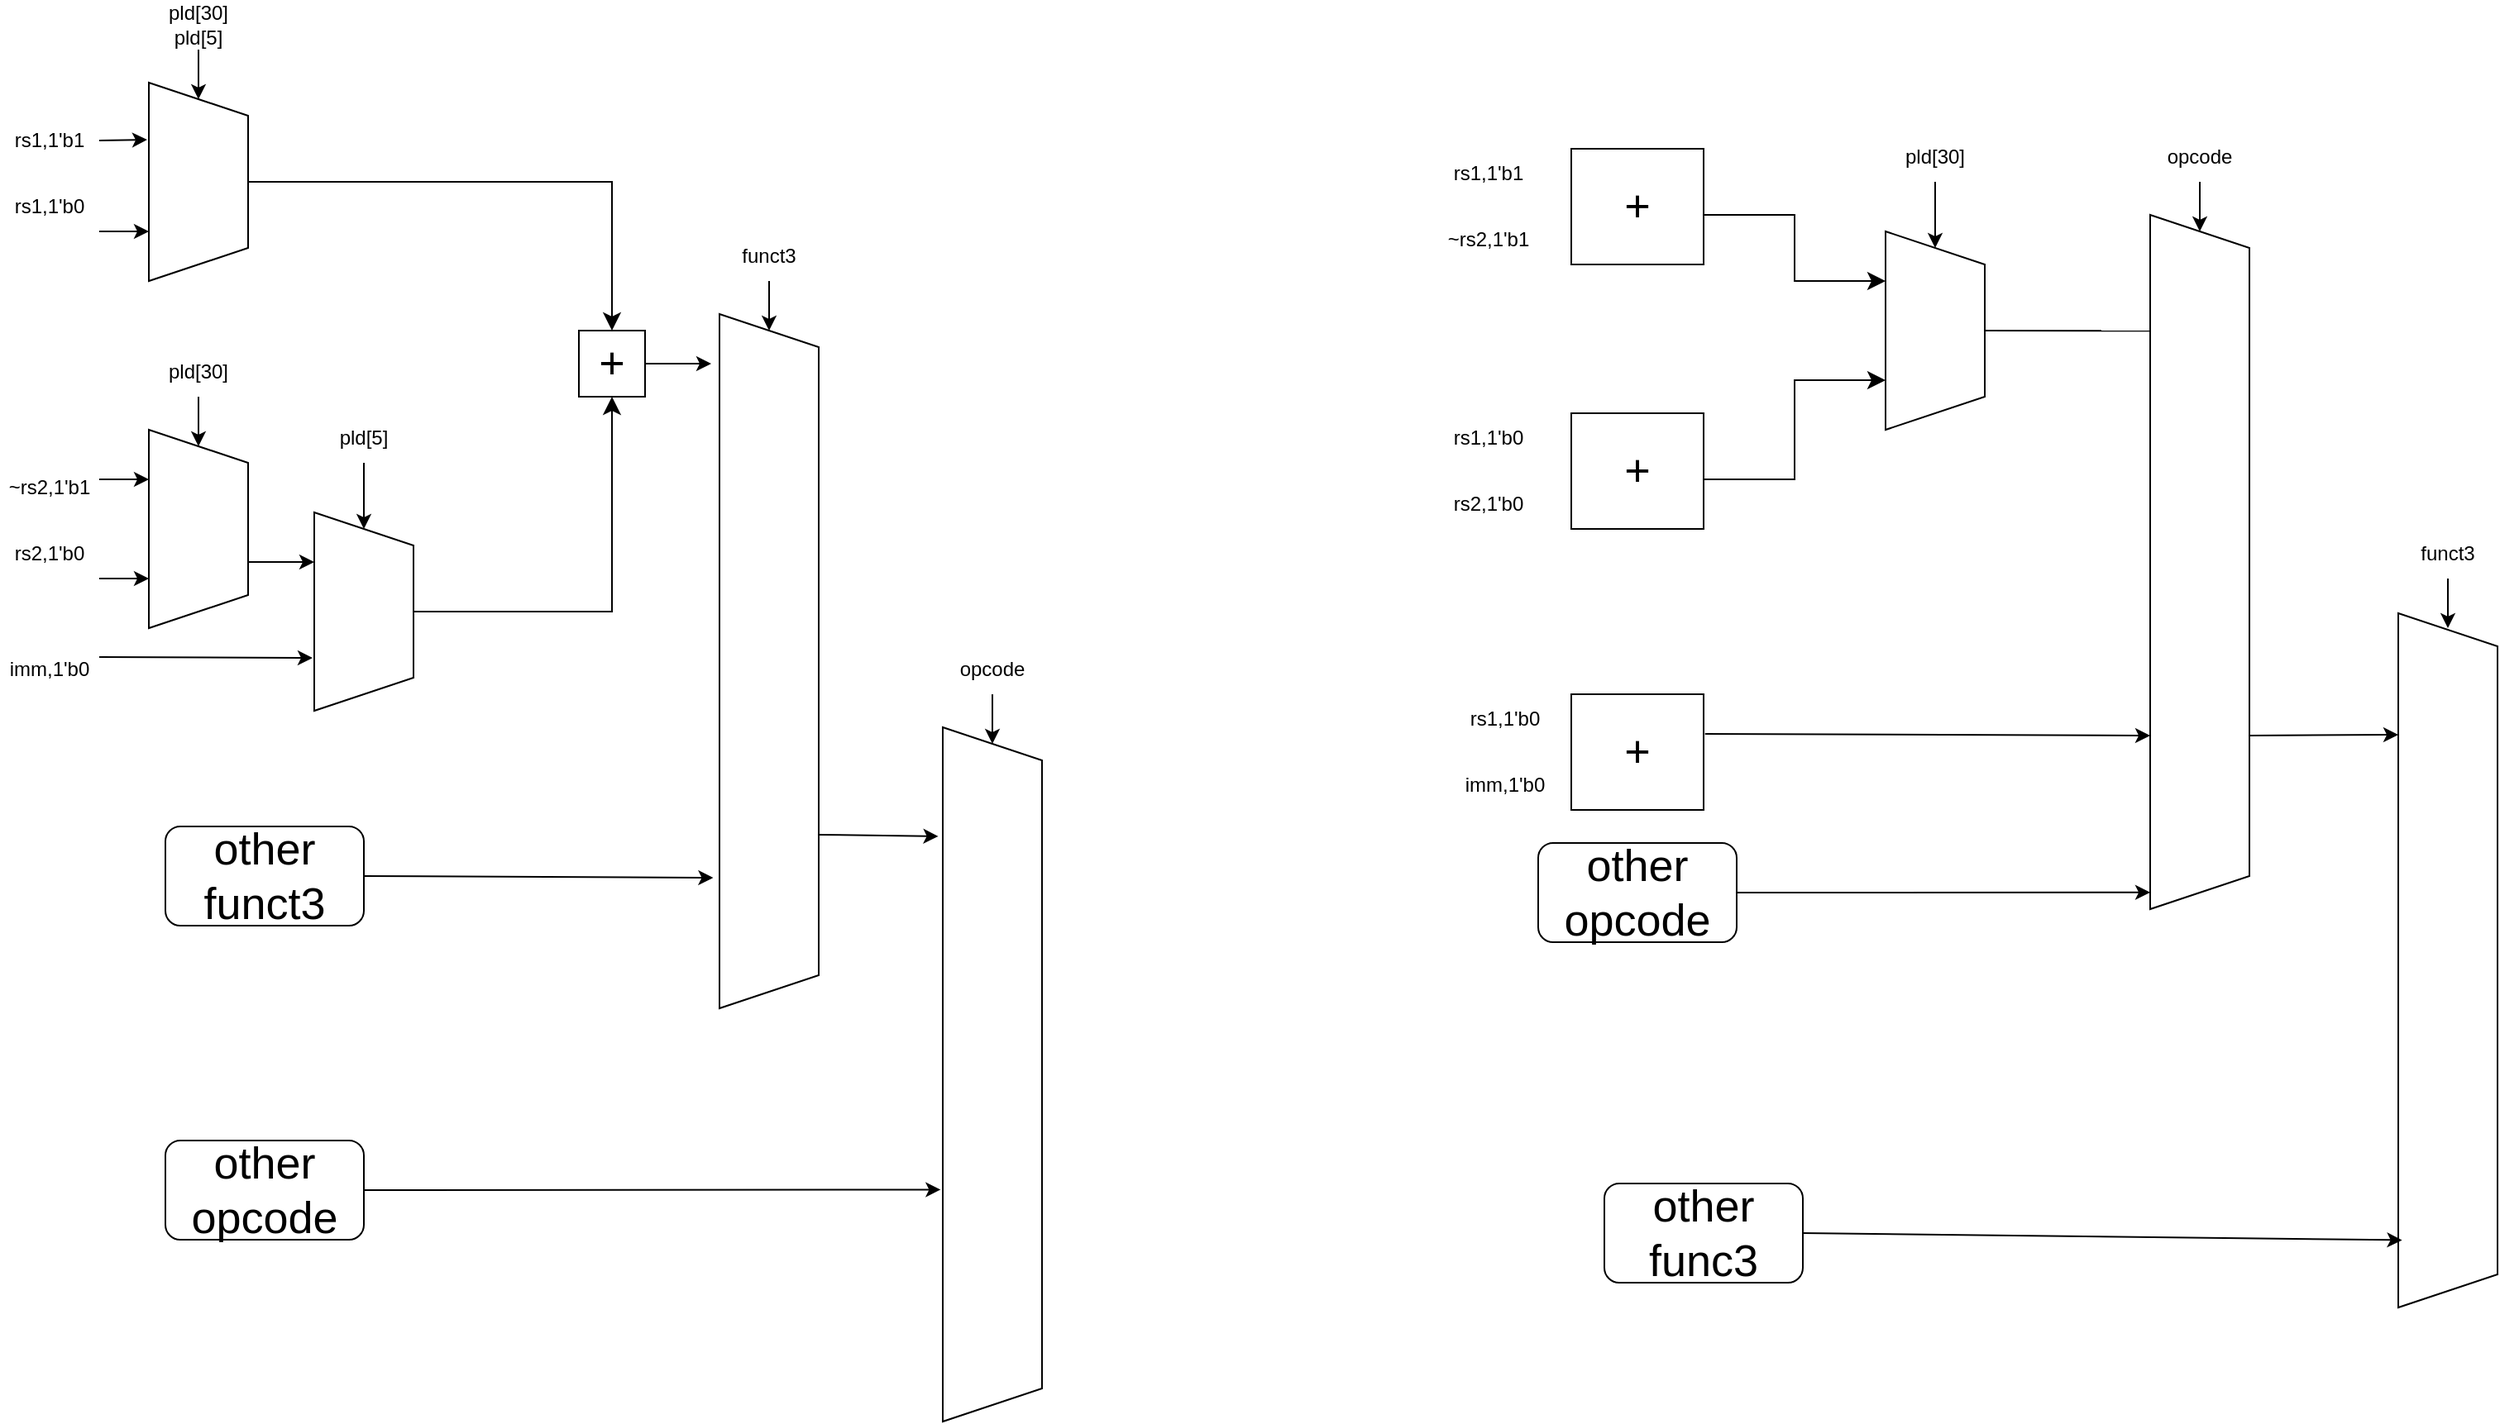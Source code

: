 <mxfile>
    <diagram id="XTKtFpx4i2okd6WSvJAe" name="alu_addsub">
        <mxGraphModel dx="425" dy="597" grid="1" gridSize="10" guides="1" tooltips="1" connect="1" arrows="1" fold="1" page="1" pageScale="1" pageWidth="827" pageHeight="1169" math="0" shadow="0">
            <root>
                <mxCell id="0"/>
                <mxCell id="1" parent="0"/>
                <mxCell id="oOCuN6OxVwBM7o2_ogRE-5" style="edgeStyle=none;html=1;exitX=1;exitY=0.5;exitDx=0;exitDy=0;entryX=0.288;entryY=1.017;entryDx=0;entryDy=0;entryPerimeter=0;" parent="1" source="_huagdgDnQkTBqmYhUOn-2" target="oOCuN6OxVwBM7o2_ogRE-2" edge="1">
                    <mxGeometry relative="1" as="geometry"/>
                </mxCell>
                <mxCell id="_huagdgDnQkTBqmYhUOn-2" value="rs1,1'b1" style="text;strokeColor=none;align=center;fillColor=none;html=1;verticalAlign=middle;whiteSpace=wrap;rounded=0;" parent="1" vertex="1">
                    <mxGeometry x="10" y="80" width="60" height="30" as="geometry"/>
                </mxCell>
                <mxCell id="oOCuN6OxVwBM7o2_ogRE-6" style="edgeStyle=none;html=1;exitX=1;exitY=1;exitDx=0;exitDy=0;entryX=0.75;entryY=1;entryDx=0;entryDy=0;" parent="1" source="oOCuN6OxVwBM7o2_ogRE-1" target="oOCuN6OxVwBM7o2_ogRE-2" edge="1">
                    <mxGeometry relative="1" as="geometry"/>
                </mxCell>
                <mxCell id="oOCuN6OxVwBM7o2_ogRE-1" value="rs1,1'b0" style="text;strokeColor=none;align=center;fillColor=none;html=1;verticalAlign=middle;whiteSpace=wrap;rounded=0;" parent="1" vertex="1">
                    <mxGeometry x="10" y="120" width="60" height="30" as="geometry"/>
                </mxCell>
                <mxCell id="oOCuN6OxVwBM7o2_ogRE-2" value="" style="shape=trapezoid;perimeter=trapezoidPerimeter;whiteSpace=wrap;html=1;fixedSize=1;rotation=90;" parent="1" vertex="1">
                    <mxGeometry x="70" y="90" width="120" height="60" as="geometry"/>
                </mxCell>
                <mxCell id="oOCuN6OxVwBM7o2_ogRE-7" style="edgeStyle=none;html=1;exitX=0.5;exitY=1;exitDx=0;exitDy=0;entryX=0;entryY=0.5;entryDx=0;entryDy=0;" parent="1" source="oOCuN6OxVwBM7o2_ogRE-3" target="oOCuN6OxVwBM7o2_ogRE-2" edge="1">
                    <mxGeometry relative="1" as="geometry"/>
                </mxCell>
                <mxCell id="oOCuN6OxVwBM7o2_ogRE-3" value="pld[30] pld[5]" style="text;strokeColor=none;align=center;fillColor=none;html=1;verticalAlign=middle;whiteSpace=wrap;rounded=0;" parent="1" vertex="1">
                    <mxGeometry x="100" y="10" width="60" height="30" as="geometry"/>
                </mxCell>
                <mxCell id="oOCuN6OxVwBM7o2_ogRE-8" style="edgeStyle=none;html=1;exitX=1;exitY=0.333;exitDx=0;exitDy=0;entryX=0.25;entryY=1;entryDx=0;entryDy=0;exitPerimeter=0;" parent="1" source="oOCuN6OxVwBM7o2_ogRE-9" target="oOCuN6OxVwBM7o2_ogRE-12" edge="1">
                    <mxGeometry relative="1" as="geometry"/>
                </mxCell>
                <mxCell id="oOCuN6OxVwBM7o2_ogRE-9" value="~rs2,1'b1" style="text;strokeColor=none;align=center;fillColor=none;html=1;verticalAlign=middle;whiteSpace=wrap;rounded=0;" parent="1" vertex="1">
                    <mxGeometry x="10" y="290" width="60" height="30" as="geometry"/>
                </mxCell>
                <mxCell id="oOCuN6OxVwBM7o2_ogRE-10" style="edgeStyle=none;html=1;exitX=1;exitY=1;exitDx=0;exitDy=0;entryX=0.75;entryY=1;entryDx=0;entryDy=0;" parent="1" source="oOCuN6OxVwBM7o2_ogRE-11" target="oOCuN6OxVwBM7o2_ogRE-12" edge="1">
                    <mxGeometry relative="1" as="geometry"/>
                </mxCell>
                <mxCell id="oOCuN6OxVwBM7o2_ogRE-11" value="rs2,1'b0" style="text;strokeColor=none;align=center;fillColor=none;html=1;verticalAlign=middle;whiteSpace=wrap;rounded=0;" parent="1" vertex="1">
                    <mxGeometry x="10" y="330" width="60" height="30" as="geometry"/>
                </mxCell>
                <mxCell id="oOCuN6OxVwBM7o2_ogRE-18" style="edgeStyle=none;html=1;exitX=0.667;exitY=0;exitDx=0;exitDy=0;entryX=0.25;entryY=1;entryDx=0;entryDy=0;exitPerimeter=0;" parent="1" source="oOCuN6OxVwBM7o2_ogRE-12" target="oOCuN6OxVwBM7o2_ogRE-15" edge="1">
                    <mxGeometry relative="1" as="geometry"/>
                </mxCell>
                <mxCell id="oOCuN6OxVwBM7o2_ogRE-12" value="" style="shape=trapezoid;perimeter=trapezoidPerimeter;whiteSpace=wrap;html=1;fixedSize=1;rotation=90;" parent="1" vertex="1">
                    <mxGeometry x="70" y="300" width="120" height="60" as="geometry"/>
                </mxCell>
                <mxCell id="oOCuN6OxVwBM7o2_ogRE-13" style="edgeStyle=none;html=1;exitX=0.5;exitY=1;exitDx=0;exitDy=0;entryX=0;entryY=0.5;entryDx=0;entryDy=0;" parent="1" source="oOCuN6OxVwBM7o2_ogRE-14" target="oOCuN6OxVwBM7o2_ogRE-12" edge="1">
                    <mxGeometry relative="1" as="geometry"/>
                </mxCell>
                <mxCell id="oOCuN6OxVwBM7o2_ogRE-14" value="pld[30]" style="text;strokeColor=none;align=center;fillColor=none;html=1;verticalAlign=middle;whiteSpace=wrap;rounded=0;" parent="1" vertex="1">
                    <mxGeometry x="100" y="220" width="60" height="30" as="geometry"/>
                </mxCell>
                <mxCell id="oOCuN6OxVwBM7o2_ogRE-15" value="" style="shape=trapezoid;perimeter=trapezoidPerimeter;whiteSpace=wrap;html=1;fixedSize=1;rotation=90;" parent="1" vertex="1">
                    <mxGeometry x="170" y="350" width="120" height="60" as="geometry"/>
                </mxCell>
                <mxCell id="oOCuN6OxVwBM7o2_ogRE-17" style="edgeStyle=none;html=1;exitX=1;exitY=0.25;exitDx=0;exitDy=0;" parent="1" source="oOCuN6OxVwBM7o2_ogRE-16" edge="1">
                    <mxGeometry relative="1" as="geometry">
                        <mxPoint x="199" y="408" as="targetPoint"/>
                    </mxGeometry>
                </mxCell>
                <mxCell id="oOCuN6OxVwBM7o2_ogRE-16" value="imm,1'b0" style="text;strokeColor=none;align=center;fillColor=none;html=1;verticalAlign=middle;whiteSpace=wrap;rounded=0;" parent="1" vertex="1">
                    <mxGeometry x="10" y="400" width="60" height="30" as="geometry"/>
                </mxCell>
                <mxCell id="oOCuN6OxVwBM7o2_ogRE-70" style="edgeStyle=none;html=1;exitX=1;exitY=0.5;exitDx=0;exitDy=0;fontSize=27;" parent="1" source="oOCuN6OxVwBM7o2_ogRE-19" edge="1">
                    <mxGeometry relative="1" as="geometry">
                        <mxPoint x="440" y="230" as="targetPoint"/>
                    </mxGeometry>
                </mxCell>
                <mxCell id="oOCuN6OxVwBM7o2_ogRE-19" value="+" style="rounded=0;whiteSpace=wrap;html=1;fontSize=27;" parent="1" vertex="1">
                    <mxGeometry x="360" y="210" width="40" height="40" as="geometry"/>
                </mxCell>
                <mxCell id="oOCuN6OxVwBM7o2_ogRE-25" value="" style="edgeStyle=segmentEdgeStyle;endArrow=classic;html=1;curved=0;rounded=0;endSize=8;startSize=8;fontSize=27;entryX=0.5;entryY=1;entryDx=0;entryDy=0;" parent="1" target="oOCuN6OxVwBM7o2_ogRE-19" edge="1">
                    <mxGeometry width="50" height="50" relative="1" as="geometry">
                        <mxPoint x="260" y="380" as="sourcePoint"/>
                        <mxPoint x="310" y="330" as="targetPoint"/>
                        <Array as="points">
                            <mxPoint x="380" y="380"/>
                        </Array>
                    </mxGeometry>
                </mxCell>
                <mxCell id="oOCuN6OxVwBM7o2_ogRE-26" value="" style="edgeStyle=segmentEdgeStyle;endArrow=classic;html=1;curved=0;rounded=0;endSize=8;startSize=8;fontSize=27;entryX=0.5;entryY=0;entryDx=0;entryDy=0;" parent="1" target="oOCuN6OxVwBM7o2_ogRE-19" edge="1">
                    <mxGeometry width="50" height="50" relative="1" as="geometry">
                        <mxPoint x="160" y="120" as="sourcePoint"/>
                        <mxPoint x="210" y="70" as="targetPoint"/>
                        <Array as="points">
                            <mxPoint x="380" y="120"/>
                        </Array>
                    </mxGeometry>
                </mxCell>
                <mxCell id="oOCuN6OxVwBM7o2_ogRE-76" style="edgeStyle=none;html=1;exitX=0.75;exitY=0;exitDx=0;exitDy=0;entryX=0.157;entryY=1.045;entryDx=0;entryDy=0;entryPerimeter=0;fontSize=27;" parent="1" source="oOCuN6OxVwBM7o2_ogRE-27" target="oOCuN6OxVwBM7o2_ogRE-73" edge="1">
                    <mxGeometry relative="1" as="geometry"/>
                </mxCell>
                <mxCell id="oOCuN6OxVwBM7o2_ogRE-27" value="" style="shape=trapezoid;perimeter=trapezoidPerimeter;whiteSpace=wrap;html=1;fixedSize=1;rotation=90;" parent="1" vertex="1">
                    <mxGeometry x="265" y="380" width="420" height="60" as="geometry"/>
                </mxCell>
                <mxCell id="oOCuN6OxVwBM7o2_ogRE-29" style="edgeStyle=none;html=1;exitX=0.5;exitY=1;exitDx=0;exitDy=0;entryX=0;entryY=0.5;entryDx=0;entryDy=0;fontSize=27;" parent="1" source="oOCuN6OxVwBM7o2_ogRE-28" target="oOCuN6OxVwBM7o2_ogRE-15" edge="1">
                    <mxGeometry relative="1" as="geometry"/>
                </mxCell>
                <mxCell id="oOCuN6OxVwBM7o2_ogRE-28" value="pld[5]" style="text;strokeColor=none;align=center;fillColor=none;html=1;verticalAlign=middle;whiteSpace=wrap;rounded=0;" parent="1" vertex="1">
                    <mxGeometry x="200" y="260" width="60" height="30" as="geometry"/>
                </mxCell>
                <mxCell id="oOCuN6OxVwBM7o2_ogRE-53" value="+" style="rounded=0;whiteSpace=wrap;html=1;fontSize=27;" parent="1" vertex="1">
                    <mxGeometry x="960" y="100" width="80" height="70" as="geometry"/>
                </mxCell>
                <mxCell id="oOCuN6OxVwBM7o2_ogRE-54" value="+" style="rounded=0;whiteSpace=wrap;html=1;fontSize=27;" parent="1" vertex="1">
                    <mxGeometry x="960" y="260" width="80" height="70" as="geometry"/>
                </mxCell>
                <mxCell id="oOCuN6OxVwBM7o2_ogRE-55" value="rs1,1'b1" style="text;strokeColor=none;align=center;fillColor=none;html=1;verticalAlign=middle;whiteSpace=wrap;rounded=0;" parent="1" vertex="1">
                    <mxGeometry x="880" y="100" width="60" height="30" as="geometry"/>
                </mxCell>
                <mxCell id="oOCuN6OxVwBM7o2_ogRE-56" value="~rs2,1'b1" style="text;strokeColor=none;align=center;fillColor=none;html=1;verticalAlign=middle;whiteSpace=wrap;rounded=0;" parent="1" vertex="1">
                    <mxGeometry x="880" y="140" width="60" height="30" as="geometry"/>
                </mxCell>
                <mxCell id="oOCuN6OxVwBM7o2_ogRE-57" value="rs1,1'b0" style="text;strokeColor=none;align=center;fillColor=none;html=1;verticalAlign=middle;whiteSpace=wrap;rounded=0;" parent="1" vertex="1">
                    <mxGeometry x="880" y="260" width="60" height="30" as="geometry"/>
                </mxCell>
                <mxCell id="oOCuN6OxVwBM7o2_ogRE-58" value="rs2,1'b0" style="text;strokeColor=none;align=center;fillColor=none;html=1;verticalAlign=middle;whiteSpace=wrap;rounded=0;" parent="1" vertex="1">
                    <mxGeometry x="880" y="300" width="60" height="30" as="geometry"/>
                </mxCell>
                <mxCell id="oOCuN6OxVwBM7o2_ogRE-85" style="edgeStyle=none;html=1;exitX=1.011;exitY=0.342;exitDx=0;exitDy=0;entryX=0.75;entryY=1;entryDx=0;entryDy=0;fontSize=27;exitPerimeter=0;" parent="1" source="oOCuN6OxVwBM7o2_ogRE-59" target="oOCuN6OxVwBM7o2_ogRE-79" edge="1">
                    <mxGeometry relative="1" as="geometry"/>
                </mxCell>
                <mxCell id="oOCuN6OxVwBM7o2_ogRE-59" value="+" style="rounded=0;whiteSpace=wrap;html=1;fontSize=27;" parent="1" vertex="1">
                    <mxGeometry x="960" y="430" width="80" height="70" as="geometry"/>
                </mxCell>
                <mxCell id="oOCuN6OxVwBM7o2_ogRE-60" value="rs1,1'b0" style="text;strokeColor=none;align=center;fillColor=none;html=1;verticalAlign=middle;whiteSpace=wrap;rounded=0;" parent="1" vertex="1">
                    <mxGeometry x="890" y="430" width="60" height="30" as="geometry"/>
                </mxCell>
                <mxCell id="oOCuN6OxVwBM7o2_ogRE-61" value="imm,1'b0" style="text;strokeColor=none;align=center;fillColor=none;html=1;verticalAlign=middle;whiteSpace=wrap;rounded=0;" parent="1" vertex="1">
                    <mxGeometry x="890" y="470" width="60" height="30" as="geometry"/>
                </mxCell>
                <mxCell id="oOCuN6OxVwBM7o2_ogRE-84" style="edgeStyle=none;html=1;exitX=0.5;exitY=0;exitDx=0;exitDy=0;entryX=0.167;entryY=0.833;entryDx=0;entryDy=0;entryPerimeter=0;fontSize=27;" parent="1" source="oOCuN6OxVwBM7o2_ogRE-62" target="oOCuN6OxVwBM7o2_ogRE-79" edge="1">
                    <mxGeometry relative="1" as="geometry"/>
                </mxCell>
                <mxCell id="oOCuN6OxVwBM7o2_ogRE-62" value="" style="shape=trapezoid;perimeter=trapezoidPerimeter;whiteSpace=wrap;html=1;fixedSize=1;rotation=90;" parent="1" vertex="1">
                    <mxGeometry x="1120" y="180" width="120" height="60" as="geometry"/>
                </mxCell>
                <mxCell id="oOCuN6OxVwBM7o2_ogRE-63" style="edgeStyle=none;html=1;exitX=0.5;exitY=1;exitDx=0;exitDy=0;entryX=0;entryY=0.5;entryDx=0;entryDy=0;fontSize=27;" parent="1" source="oOCuN6OxVwBM7o2_ogRE-64" target="oOCuN6OxVwBM7o2_ogRE-62" edge="1">
                    <mxGeometry relative="1" as="geometry"/>
                </mxCell>
                <mxCell id="oOCuN6OxVwBM7o2_ogRE-64" value="pld[30]" style="text;strokeColor=none;align=center;fillColor=none;html=1;verticalAlign=middle;whiteSpace=wrap;rounded=0;" parent="1" vertex="1">
                    <mxGeometry x="1150" y="90" width="60" height="30" as="geometry"/>
                </mxCell>
                <mxCell id="oOCuN6OxVwBM7o2_ogRE-65" value="" style="edgeStyle=elbowEdgeStyle;elbow=horizontal;endArrow=classic;html=1;curved=0;rounded=0;endSize=8;startSize=8;fontSize=27;entryX=0.25;entryY=1;entryDx=0;entryDy=0;" parent="1" target="oOCuN6OxVwBM7o2_ogRE-62" edge="1">
                    <mxGeometry width="50" height="50" relative="1" as="geometry">
                        <mxPoint x="1040" y="140" as="sourcePoint"/>
                        <mxPoint x="1090" y="90" as="targetPoint"/>
                    </mxGeometry>
                </mxCell>
                <mxCell id="oOCuN6OxVwBM7o2_ogRE-66" value="" style="edgeStyle=elbowEdgeStyle;elbow=horizontal;endArrow=classic;html=1;curved=0;rounded=0;endSize=8;startSize=8;fontSize=27;entryX=0.75;entryY=1;entryDx=0;entryDy=0;" parent="1" target="oOCuN6OxVwBM7o2_ogRE-62" edge="1">
                    <mxGeometry width="50" height="50" relative="1" as="geometry">
                        <mxPoint x="1040" y="300" as="sourcePoint"/>
                        <mxPoint x="1150" y="340" as="targetPoint"/>
                    </mxGeometry>
                </mxCell>
                <mxCell id="oOCuN6OxVwBM7o2_ogRE-68" style="edgeStyle=none;html=1;exitX=0.5;exitY=1;exitDx=0;exitDy=0;entryX=0;entryY=0.5;entryDx=0;entryDy=0;fontSize=27;" parent="1" source="oOCuN6OxVwBM7o2_ogRE-67" target="oOCuN6OxVwBM7o2_ogRE-27" edge="1">
                    <mxGeometry relative="1" as="geometry"/>
                </mxCell>
                <mxCell id="oOCuN6OxVwBM7o2_ogRE-67" value="funct3" style="text;strokeColor=none;align=center;fillColor=none;html=1;verticalAlign=middle;whiteSpace=wrap;rounded=0;" parent="1" vertex="1">
                    <mxGeometry x="445" y="150" width="60" height="30" as="geometry"/>
                </mxCell>
                <mxCell id="oOCuN6OxVwBM7o2_ogRE-72" style="edgeStyle=none;html=1;exitX=1;exitY=0.5;exitDx=0;exitDy=0;entryX=0.812;entryY=1.063;entryDx=0;entryDy=0;entryPerimeter=0;fontSize=27;" parent="1" source="oOCuN6OxVwBM7o2_ogRE-71" target="oOCuN6OxVwBM7o2_ogRE-27" edge="1">
                    <mxGeometry relative="1" as="geometry"/>
                </mxCell>
                <mxCell id="oOCuN6OxVwBM7o2_ogRE-71" value="other funct3" style="rounded=1;whiteSpace=wrap;html=1;fontSize=27;" parent="1" vertex="1">
                    <mxGeometry x="110" y="510" width="120" height="60" as="geometry"/>
                </mxCell>
                <mxCell id="oOCuN6OxVwBM7o2_ogRE-73" value="" style="shape=trapezoid;perimeter=trapezoidPerimeter;whiteSpace=wrap;html=1;fixedSize=1;rotation=90;" parent="1" vertex="1">
                    <mxGeometry x="400" y="630" width="420" height="60" as="geometry"/>
                </mxCell>
                <mxCell id="oOCuN6OxVwBM7o2_ogRE-75" style="edgeStyle=none;html=1;exitX=1;exitY=0.5;exitDx=0;exitDy=0;entryX=0.666;entryY=1.022;entryDx=0;entryDy=0;entryPerimeter=0;fontSize=27;" parent="1" source="oOCuN6OxVwBM7o2_ogRE-74" target="oOCuN6OxVwBM7o2_ogRE-73" edge="1">
                    <mxGeometry relative="1" as="geometry"/>
                </mxCell>
                <mxCell id="oOCuN6OxVwBM7o2_ogRE-74" value="other&lt;br&gt;opcode" style="rounded=1;whiteSpace=wrap;html=1;fontSize=27;" parent="1" vertex="1">
                    <mxGeometry x="110" y="700" width="120" height="60" as="geometry"/>
                </mxCell>
                <mxCell id="oOCuN6OxVwBM7o2_ogRE-77" style="edgeStyle=none;html=1;exitX=0.5;exitY=1;exitDx=0;exitDy=0;entryX=0;entryY=0.5;entryDx=0;entryDy=0;fontSize=27;" parent="1" source="oOCuN6OxVwBM7o2_ogRE-78" edge="1">
                    <mxGeometry relative="1" as="geometry">
                        <mxPoint x="610" y="460" as="targetPoint"/>
                    </mxGeometry>
                </mxCell>
                <mxCell id="oOCuN6OxVwBM7o2_ogRE-78" value="opcode" style="text;strokeColor=none;align=center;fillColor=none;html=1;verticalAlign=middle;whiteSpace=wrap;rounded=0;" parent="1" vertex="1">
                    <mxGeometry x="580" y="400" width="60" height="30" as="geometry"/>
                </mxCell>
                <mxCell id="oOCuN6OxVwBM7o2_ogRE-91" style="edgeStyle=none;html=1;exitX=0.75;exitY=0;exitDx=0;exitDy=0;entryX=0.175;entryY=1;entryDx=0;entryDy=0;entryPerimeter=0;fontSize=27;" parent="1" source="oOCuN6OxVwBM7o2_ogRE-79" target="oOCuN6OxVwBM7o2_ogRE-86" edge="1">
                    <mxGeometry relative="1" as="geometry"/>
                </mxCell>
                <mxCell id="oOCuN6OxVwBM7o2_ogRE-79" value="" style="shape=trapezoid;perimeter=trapezoidPerimeter;whiteSpace=wrap;html=1;fixedSize=1;rotation=90;" parent="1" vertex="1">
                    <mxGeometry x="1130" y="320" width="420" height="60" as="geometry"/>
                </mxCell>
                <mxCell id="oOCuN6OxVwBM7o2_ogRE-80" style="edgeStyle=none;html=1;exitX=0.5;exitY=1;exitDx=0;exitDy=0;entryX=0;entryY=0.5;entryDx=0;entryDy=0;fontSize=27;" parent="1" source="oOCuN6OxVwBM7o2_ogRE-81" target="oOCuN6OxVwBM7o2_ogRE-79" edge="1">
                    <mxGeometry relative="1" as="geometry"/>
                </mxCell>
                <mxCell id="oOCuN6OxVwBM7o2_ogRE-81" value="opcode" style="text;strokeColor=none;align=center;fillColor=none;html=1;verticalAlign=middle;whiteSpace=wrap;rounded=0;" parent="1" vertex="1">
                    <mxGeometry x="1310" y="90" width="60" height="30" as="geometry"/>
                </mxCell>
                <mxCell id="oOCuN6OxVwBM7o2_ogRE-86" value="" style="shape=trapezoid;perimeter=trapezoidPerimeter;whiteSpace=wrap;html=1;fixedSize=1;rotation=90;" parent="1" vertex="1">
                    <mxGeometry x="1280" y="561" width="420" height="60" as="geometry"/>
                </mxCell>
                <mxCell id="oOCuN6OxVwBM7o2_ogRE-87" style="edgeStyle=none;html=1;exitX=0.5;exitY=1;exitDx=0;exitDy=0;entryX=0;entryY=0.5;entryDx=0;entryDy=0;fontSize=27;" parent="1" source="oOCuN6OxVwBM7o2_ogRE-88" edge="1">
                    <mxGeometry relative="1" as="geometry">
                        <mxPoint x="1490" y="390" as="targetPoint"/>
                    </mxGeometry>
                </mxCell>
                <mxCell id="oOCuN6OxVwBM7o2_ogRE-88" value="funct3" style="text;strokeColor=none;align=center;fillColor=none;html=1;verticalAlign=middle;whiteSpace=wrap;rounded=0;" parent="1" vertex="1">
                    <mxGeometry x="1460" y="330" width="60" height="30" as="geometry"/>
                </mxCell>
                <mxCell id="oOCuN6OxVwBM7o2_ogRE-90" style="edgeStyle=none;html=1;exitX=1;exitY=0.5;exitDx=0;exitDy=0;entryX=0.903;entryY=0.962;entryDx=0;entryDy=0;entryPerimeter=0;fontSize=27;" parent="1" source="oOCuN6OxVwBM7o2_ogRE-89" target="oOCuN6OxVwBM7o2_ogRE-86" edge="1">
                    <mxGeometry relative="1" as="geometry"/>
                </mxCell>
                <mxCell id="oOCuN6OxVwBM7o2_ogRE-89" value="other&lt;br&gt;func3" style="rounded=1;whiteSpace=wrap;html=1;fontSize=27;" parent="1" vertex="1">
                    <mxGeometry x="980" y="726" width="120" height="60" as="geometry"/>
                </mxCell>
                <mxCell id="oOCuN6OxVwBM7o2_ogRE-92" style="edgeStyle=none;html=1;exitX=1;exitY=0.5;exitDx=0;exitDy=0;entryX=0.976;entryY=1;entryDx=0;entryDy=0;entryPerimeter=0;fontSize=27;" parent="1" source="oOCuN6OxVwBM7o2_ogRE-93" target="oOCuN6OxVwBM7o2_ogRE-79" edge="1">
                    <mxGeometry relative="1" as="geometry">
                        <mxPoint x="1290.0" y="549.72" as="targetPoint"/>
                    </mxGeometry>
                </mxCell>
                <mxCell id="oOCuN6OxVwBM7o2_ogRE-93" value="other&lt;br&gt;opcode" style="rounded=1;whiteSpace=wrap;html=1;fontSize=27;" parent="1" vertex="1">
                    <mxGeometry x="940" y="520" width="120" height="60" as="geometry"/>
                </mxCell>
            </root>
        </mxGraphModel>
    </diagram>
</mxfile>
